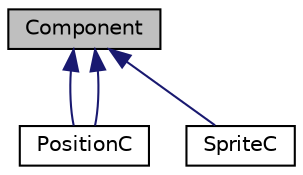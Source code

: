 digraph "Component"
{
 // LATEX_PDF_SIZE
  edge [fontname="Helvetica",fontsize="10",labelfontname="Helvetica",labelfontsize="10"];
  node [fontname="Helvetica",fontsize="10",shape=record];
  Node1 [label="Component",height=0.2,width=0.4,color="black", fillcolor="grey75", style="filled", fontcolor="black",tooltip=" "];
  Node1 -> Node2 [dir="back",color="midnightblue",fontsize="10",style="solid"];
  Node2 [label="PositionC",height=0.2,width=0.4,color="black", fillcolor="white", style="filled",URL="$class_position_c.html",tooltip=" "];
  Node1 -> Node2 [dir="back",color="midnightblue",fontsize="10",style="solid"];
  Node1 -> Node3 [dir="back",color="midnightblue",fontsize="10",style="solid"];
  Node3 [label="SpriteC",height=0.2,width=0.4,color="black", fillcolor="white", style="filled",URL="$class_sprite_c.html",tooltip=" "];
}
